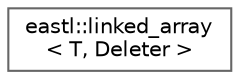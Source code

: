 digraph "类继承关系图"
{
 // LATEX_PDF_SIZE
  bgcolor="transparent";
  edge [fontname=Helvetica,fontsize=10,labelfontname=Helvetica,labelfontsize=10];
  node [fontname=Helvetica,fontsize=10,shape=box,height=0.2,width=0.4];
  rankdir="LR";
  Node0 [id="Node000000",label="eastl::linked_array\l\< T, Deleter \>",height=0.2,width=0.4,color="grey40", fillcolor="white", style="filled",URL="$classeastl_1_1linked__array.html",tooltip=" "];
}
